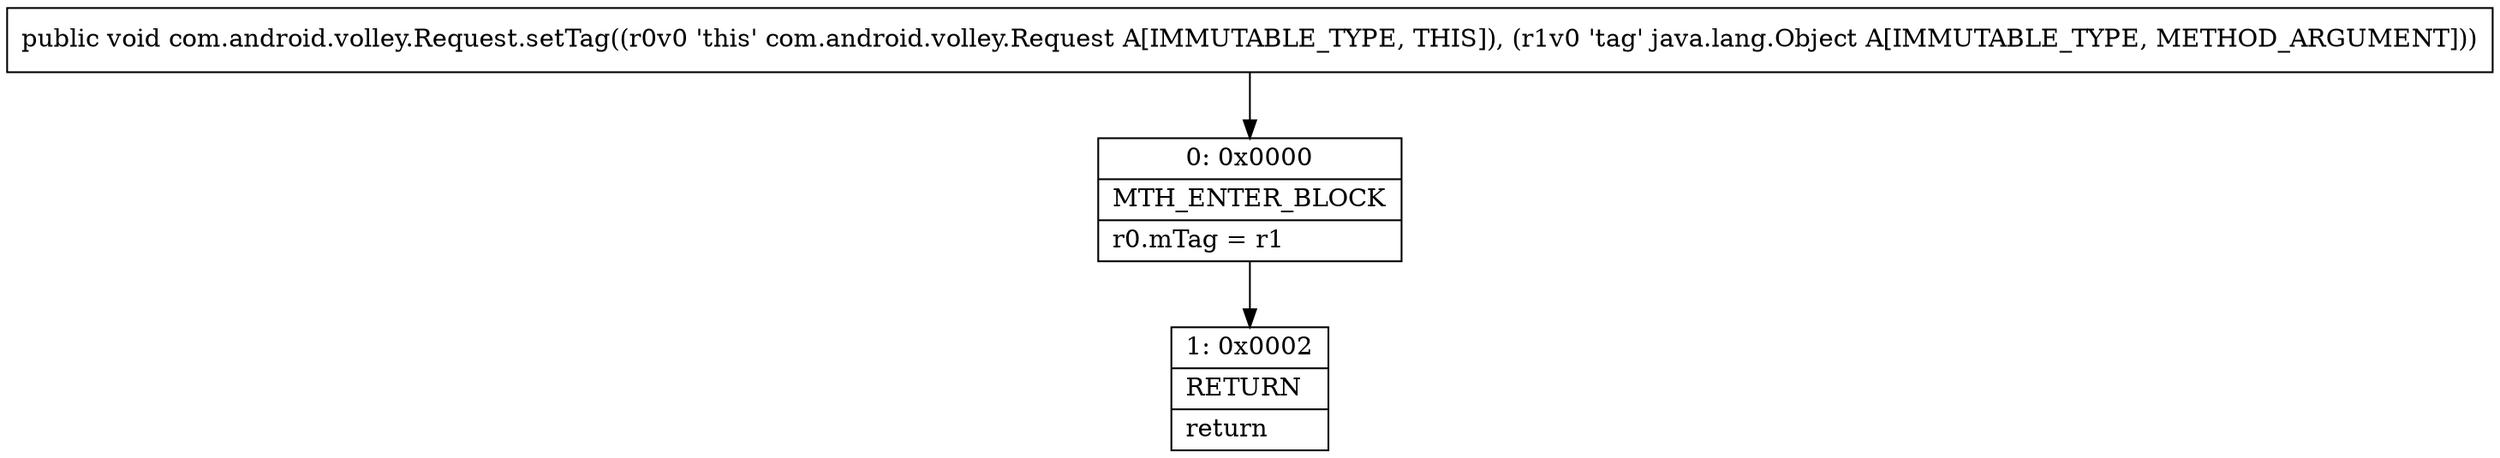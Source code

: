 digraph "CFG forcom.android.volley.Request.setTag(Ljava\/lang\/Object;)V" {
Node_0 [shape=record,label="{0\:\ 0x0000|MTH_ENTER_BLOCK\l|r0.mTag = r1\l}"];
Node_1 [shape=record,label="{1\:\ 0x0002|RETURN\l|return\l}"];
MethodNode[shape=record,label="{public void com.android.volley.Request.setTag((r0v0 'this' com.android.volley.Request A[IMMUTABLE_TYPE, THIS]), (r1v0 'tag' java.lang.Object A[IMMUTABLE_TYPE, METHOD_ARGUMENT])) }"];
MethodNode -> Node_0;
Node_0 -> Node_1;
}

